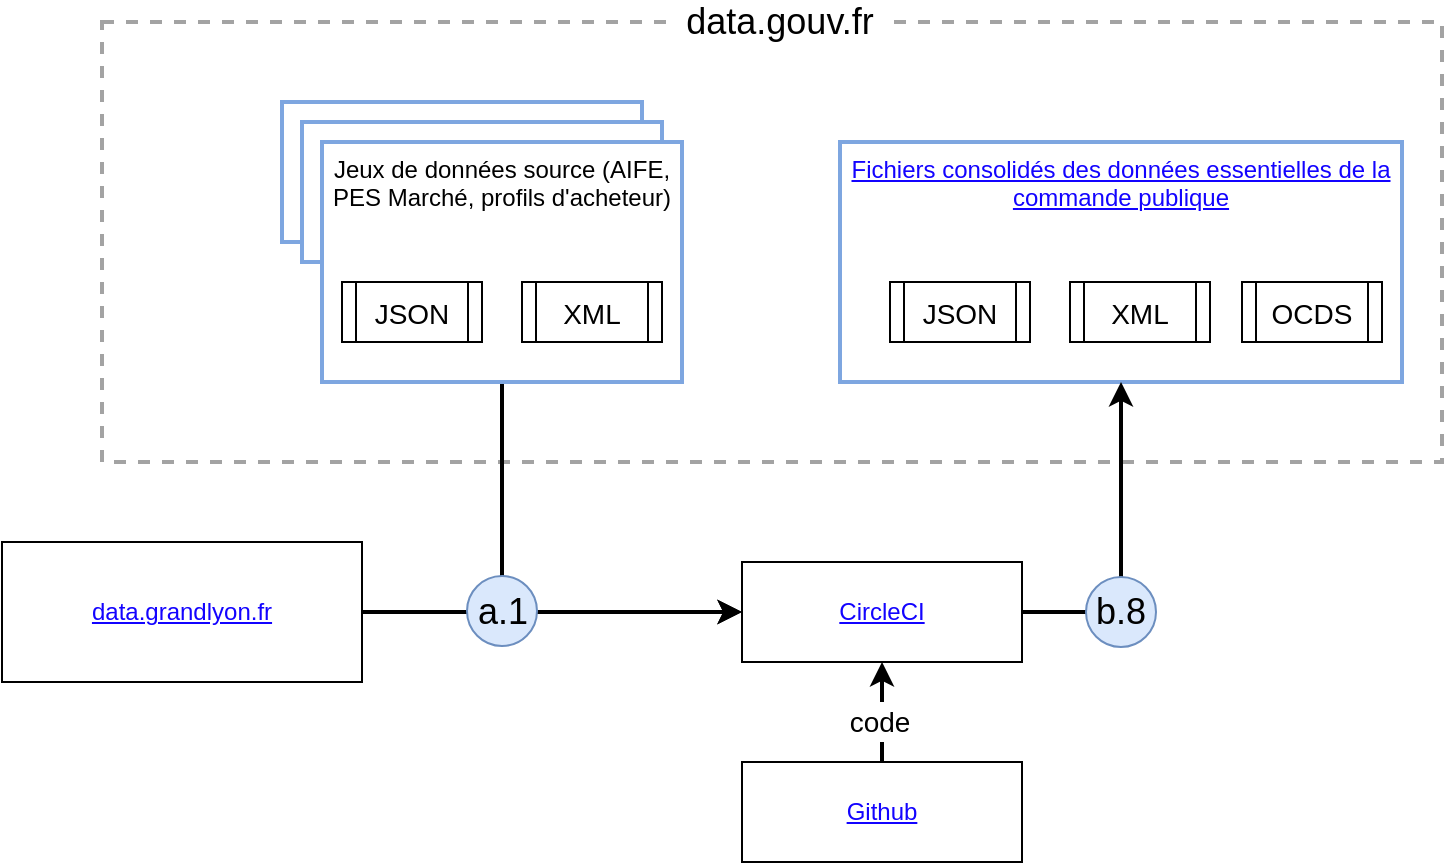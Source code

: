<mxfile version="13.6.5" type="github">
  <diagram id="YwVPcnQrtgQc1rpSdtJS" name="Page-1">
    <mxGraphModel dx="1626" dy="978" grid="1" gridSize="10" guides="1" tooltips="1" connect="1" arrows="1" fold="1" page="1" pageScale="1" pageWidth="827" pageHeight="1169" math="0" shadow="0">
      <root>
        <mxCell id="0" />
        <mxCell id="1" parent="0" />
        <mxCell id="hwIMmI3QBjWFJ3wTzXhl-31" value="" style="rounded=0;whiteSpace=wrap;html=1;strokeWidth=2;fontSize=18;strokeColor=#A3A3A3;dashed=1;fillColor=none;" vertex="1" parent="1">
          <mxGeometry x="80" y="200" width="670" height="220" as="geometry" />
        </mxCell>
        <UserObject label="&lt;font color=&quot;#1303FF&quot;&gt;&lt;u&gt;Fichiers consolidés des données essentielles de la commande publique&lt;/u&gt;&lt;/font&gt;" link="https://www.data.gouv.fr/fr/datasets/5cd57bf68b4c4179299eb0e9/" id="hwIMmI3QBjWFJ3wTzXhl-1">
          <mxCell style="rounded=0;whiteSpace=wrap;html=1;verticalAlign=top;strokeWidth=2;strokeColor=#7EA6E0;" vertex="1" parent="1">
            <mxGeometry x="449" y="260" width="281" height="120" as="geometry" />
          </mxCell>
        </UserObject>
        <mxCell id="hwIMmI3QBjWFJ3wTzXhl-15" style="edgeStyle=orthogonalEdgeStyle;rounded=0;orthogonalLoop=1;jettySize=auto;html=1;fontSize=18;entryX=0.5;entryY=1;entryDx=0;entryDy=0;exitX=1;exitY=0.5;exitDx=0;exitDy=0;strokeWidth=2;" edge="1" parent="1" source="hwIMmI3QBjWFJ3wTzXhl-2" target="hwIMmI3QBjWFJ3wTzXhl-1">
          <mxGeometry relative="1" as="geometry">
            <mxPoint x="500" y="320" as="targetPoint" />
          </mxGeometry>
        </mxCell>
        <UserObject label="&lt;div&gt;&lt;font color=&quot;#1303FF&quot;&gt;&lt;u&gt;CircleCI&lt;/u&gt;&lt;/font&gt;&lt;/div&gt;" link="https://circleci.com/gh/139bercy/decp-rama" id="hwIMmI3QBjWFJ3wTzXhl-2">
          <mxCell style="rounded=0;whiteSpace=wrap;html=1;" vertex="1" parent="1">
            <mxGeometry x="400" y="470" width="140" height="50" as="geometry" />
          </mxCell>
        </UserObject>
        <mxCell id="hwIMmI3QBjWFJ3wTzXhl-7" value="" style="rounded=0;whiteSpace=wrap;html=1;strokeWidth=2;strokeColor=#7EA6E0;" vertex="1" parent="1">
          <mxGeometry x="170" y="240" width="180" height="70" as="geometry" />
        </mxCell>
        <mxCell id="hwIMmI3QBjWFJ3wTzXhl-10" value="" style="rounded=0;whiteSpace=wrap;html=1;strokeWidth=2;strokeColor=#7EA6E0;" vertex="1" parent="1">
          <mxGeometry x="180" y="250" width="180" height="70" as="geometry" />
        </mxCell>
        <mxCell id="hwIMmI3QBjWFJ3wTzXhl-13" style="edgeStyle=orthogonalEdgeStyle;rounded=0;orthogonalLoop=1;jettySize=auto;html=1;entryX=0;entryY=0.5;entryDx=0;entryDy=0;fontSize=18;exitX=0.5;exitY=1;exitDx=0;exitDy=0;strokeWidth=2;" edge="1" parent="1" source="hwIMmI3QBjWFJ3wTzXhl-11" target="hwIMmI3QBjWFJ3wTzXhl-2">
          <mxGeometry relative="1" as="geometry">
            <mxPoint x="280" y="410" as="sourcePoint" />
            <Array as="points">
              <mxPoint x="280" y="495" />
            </Array>
          </mxGeometry>
        </mxCell>
        <mxCell id="hwIMmI3QBjWFJ3wTzXhl-11" value="Jeux de données source (AIFE, PES Marché, profils d&#39;acheteur)" style="rounded=0;whiteSpace=wrap;html=1;verticalAlign=top;strokeWidth=2;strokeColor=#7EA6E0;" vertex="1" parent="1">
          <mxGeometry x="190" y="260" width="180" height="120" as="geometry" />
        </mxCell>
        <mxCell id="hwIMmI3QBjWFJ3wTzXhl-19" value="&lt;font style=&quot;font-size: 14px&quot;&gt;JSON&lt;/font&gt;" style="shape=process;whiteSpace=wrap;html=1;backgroundOutline=1;fontSize=18;" vertex="1" parent="1">
          <mxGeometry x="200" y="330" width="70" height="30" as="geometry" />
        </mxCell>
        <mxCell id="hwIMmI3QBjWFJ3wTzXhl-20" value="&lt;font style=&quot;font-size: 14px&quot;&gt;XML&lt;/font&gt;" style="shape=process;whiteSpace=wrap;html=1;backgroundOutline=1;fontSize=18;" vertex="1" parent="1">
          <mxGeometry x="290" y="330" width="70" height="30" as="geometry" />
        </mxCell>
        <mxCell id="hwIMmI3QBjWFJ3wTzXhl-21" value="&lt;font style=&quot;font-size: 14px&quot;&gt;JSON&lt;/font&gt;" style="shape=process;whiteSpace=wrap;html=1;backgroundOutline=1;fontSize=18;" vertex="1" parent="1">
          <mxGeometry x="474" y="330" width="70" height="30" as="geometry" />
        </mxCell>
        <mxCell id="hwIMmI3QBjWFJ3wTzXhl-22" value="&lt;font style=&quot;font-size: 14px&quot;&gt;XML&lt;/font&gt;" style="shape=process;whiteSpace=wrap;html=1;backgroundOutline=1;fontSize=18;" vertex="1" parent="1">
          <mxGeometry x="564" y="330" width="70" height="30" as="geometry" />
        </mxCell>
        <mxCell id="hwIMmI3QBjWFJ3wTzXhl-23" value="&lt;font style=&quot;font-size: 14px&quot;&gt;OCDS&lt;/font&gt;" style="shape=process;whiteSpace=wrap;html=1;backgroundOutline=1;fontSize=18;" vertex="1" parent="1">
          <mxGeometry x="650" y="330" width="70" height="30" as="geometry" />
        </mxCell>
        <mxCell id="hwIMmI3QBjWFJ3wTzXhl-25" style="edgeStyle=orthogonalEdgeStyle;rounded=0;orthogonalLoop=1;jettySize=auto;html=1;entryX=0;entryY=0.5;entryDx=0;entryDy=0;fontSize=18;strokeWidth=2;" edge="1" parent="1" source="hwIMmI3QBjWFJ3wTzXhl-24" target="hwIMmI3QBjWFJ3wTzXhl-2">
          <mxGeometry relative="1" as="geometry" />
        </mxCell>
        <UserObject label="&lt;font color=&quot;#1303FF&quot;&gt;&lt;u&gt;data.grandlyon.fr&lt;/u&gt;&lt;/font&gt;" link="https://data.grandlyon.com/jeux-de-donnees/marche-public-metropole-lyon/info" id="hwIMmI3QBjWFJ3wTzXhl-24">
          <mxCell style="rounded=0;whiteSpace=wrap;html=1;" vertex="1" parent="1">
            <mxGeometry x="30" y="460" width="180" height="70" as="geometry" />
          </mxCell>
        </UserObject>
        <mxCell id="hwIMmI3QBjWFJ3wTzXhl-26" value="a.1" style="ellipse;whiteSpace=wrap;html=1;aspect=fixed;fontSize=18;fillColor=#dae8fc;strokeColor=#6c8ebf;" vertex="1" parent="1">
          <mxGeometry x="262.5" y="477" width="35" height="35" as="geometry" />
        </mxCell>
        <mxCell id="hwIMmI3QBjWFJ3wTzXhl-28" value="b.8" style="ellipse;whiteSpace=wrap;html=1;aspect=fixed;fontSize=18;fillColor=#dae8fc;strokeColor=#6c8ebf;" vertex="1" parent="1">
          <mxGeometry x="572" y="477.5" width="35" height="35" as="geometry" />
        </mxCell>
        <mxCell id="hwIMmI3QBjWFJ3wTzXhl-5" value="data.gouv.fr" style="text;html=1;strokeColor=none;align=center;verticalAlign=middle;whiteSpace=wrap;rounded=0;fontSize=18;fillColor=#ffffff;" vertex="1" parent="1">
          <mxGeometry x="364" y="190" width="110" height="20" as="geometry" />
        </mxCell>
        <mxCell id="hwIMmI3QBjWFJ3wTzXhl-35" style="edgeStyle=orthogonalEdgeStyle;rounded=0;orthogonalLoop=1;jettySize=auto;html=1;exitX=0.5;exitY=0;exitDx=0;exitDy=0;entryX=0.5;entryY=1;entryDx=0;entryDy=0;strokeWidth=2;fontSize=18;" edge="1" parent="1" source="hwIMmI3QBjWFJ3wTzXhl-34" target="hwIMmI3QBjWFJ3wTzXhl-2">
          <mxGeometry relative="1" as="geometry" />
        </mxCell>
        <UserObject label="&lt;font color=&quot;#1303FF&quot;&gt;&lt;u&gt;Github&lt;/u&gt;&lt;/font&gt;" link="https://github.com/139bercy/decp-rama/" id="hwIMmI3QBjWFJ3wTzXhl-34">
          <mxCell style="rounded=0;whiteSpace=wrap;html=1;" vertex="1" parent="1">
            <mxGeometry x="400" y="570" width="140" height="50" as="geometry" />
          </mxCell>
        </UserObject>
        <mxCell id="hwIMmI3QBjWFJ3wTzXhl-36" value="code" style="text;html=1;strokeColor=none;align=center;verticalAlign=middle;whiteSpace=wrap;rounded=0;dashed=1;fontSize=14;fillColor=#ffffff;" vertex="1" parent="1">
          <mxGeometry x="449" y="540" width="40" height="20" as="geometry" />
        </mxCell>
      </root>
    </mxGraphModel>
  </diagram>
</mxfile>
